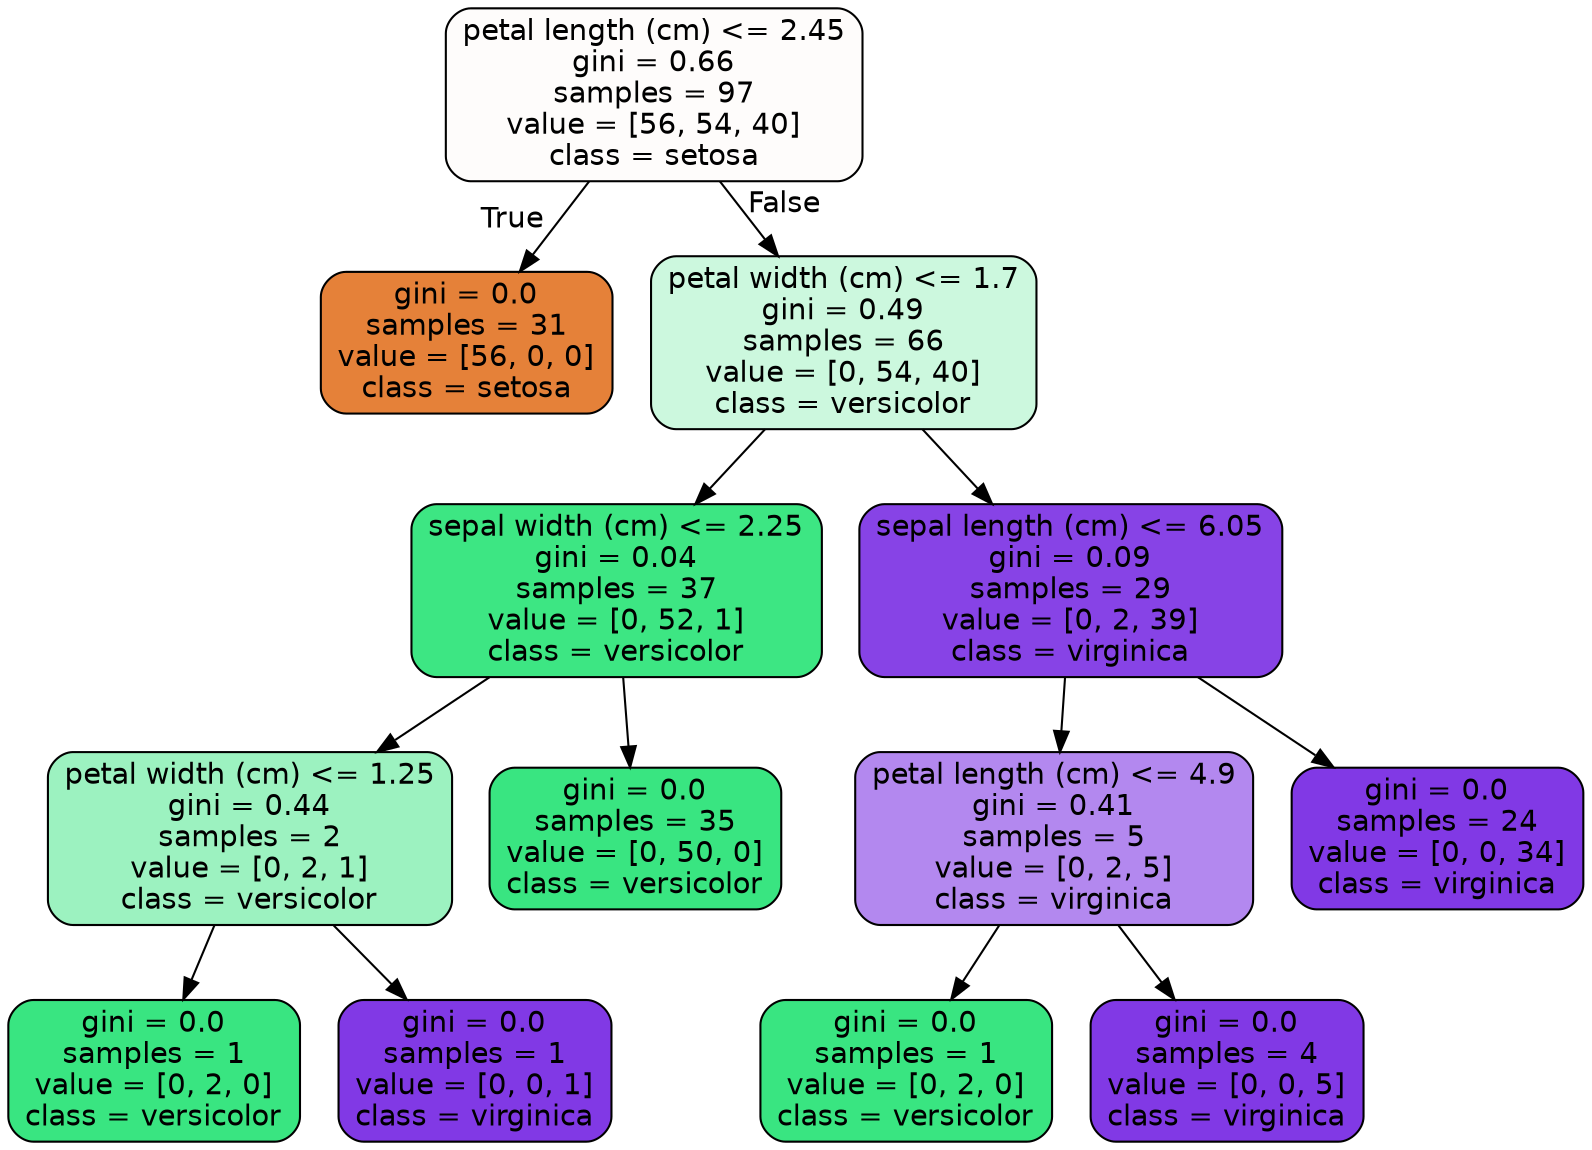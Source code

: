 digraph Tree {
node [shape=box, style="filled, rounded", color="black", fontname="helvetica"] ;
edge [fontname="helvetica"] ;
0 [label="petal length (cm) <= 2.45\ngini = 0.66\nsamples = 97\nvalue = [56, 54, 40]\nclass = setosa", fillcolor="#fefcfb"] ;
1 [label="gini = 0.0\nsamples = 31\nvalue = [56, 0, 0]\nclass = setosa", fillcolor="#e58139"] ;
0 -> 1 [labeldistance=2.5, labelangle=45, headlabel="True"] ;
2 [label="petal width (cm) <= 1.7\ngini = 0.49\nsamples = 66\nvalue = [0, 54, 40]\nclass = versicolor", fillcolor="#ccf8de"] ;
0 -> 2 [labeldistance=2.5, labelangle=-45, headlabel="False"] ;
3 [label="sepal width (cm) <= 2.25\ngini = 0.04\nsamples = 37\nvalue = [0, 52, 1]\nclass = versicolor", fillcolor="#3de683"] ;
2 -> 3 ;
4 [label="petal width (cm) <= 1.25\ngini = 0.44\nsamples = 2\nvalue = [0, 2, 1]\nclass = versicolor", fillcolor="#9cf2c0"] ;
3 -> 4 ;
5 [label="gini = 0.0\nsamples = 1\nvalue = [0, 2, 0]\nclass = versicolor", fillcolor="#39e581"] ;
4 -> 5 ;
6 [label="gini = 0.0\nsamples = 1\nvalue = [0, 0, 1]\nclass = virginica", fillcolor="#8139e5"] ;
4 -> 6 ;
7 [label="gini = 0.0\nsamples = 35\nvalue = [0, 50, 0]\nclass = versicolor", fillcolor="#39e581"] ;
3 -> 7 ;
8 [label="sepal length (cm) <= 6.05\ngini = 0.09\nsamples = 29\nvalue = [0, 2, 39]\nclass = virginica", fillcolor="#8743e6"] ;
2 -> 8 ;
9 [label="petal length (cm) <= 4.9\ngini = 0.41\nsamples = 5\nvalue = [0, 2, 5]\nclass = virginica", fillcolor="#b388ef"] ;
8 -> 9 ;
10 [label="gini = 0.0\nsamples = 1\nvalue = [0, 2, 0]\nclass = versicolor", fillcolor="#39e581"] ;
9 -> 10 ;
11 [label="gini = 0.0\nsamples = 4\nvalue = [0, 0, 5]\nclass = virginica", fillcolor="#8139e5"] ;
9 -> 11 ;
12 [label="gini = 0.0\nsamples = 24\nvalue = [0, 0, 34]\nclass = virginica", fillcolor="#8139e5"] ;
8 -> 12 ;
}